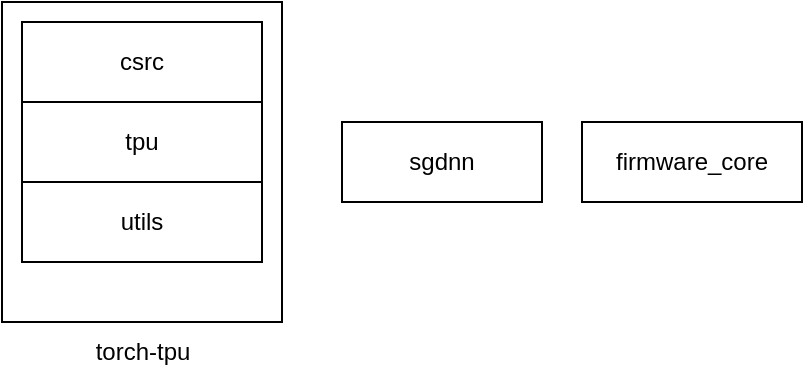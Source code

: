 <mxfile>
    <diagram id="e9BQPsLo5ePBHXaQwUQl" name="第 1 页">
        <mxGraphModel dx="1231" dy="849" grid="1" gridSize="10" guides="1" tooltips="1" connect="1" arrows="1" fold="1" page="1" pageScale="1" pageWidth="827" pageHeight="1169" math="0" shadow="0">
            <root>
                <mxCell id="0"/>
                <mxCell id="1" parent="0"/>
                <mxCell id="9" value="csrc" style="whiteSpace=wrap;html=1;" vertex="1" parent="1">
                    <mxGeometry x="200" y="160" width="140" height="160" as="geometry"/>
                </mxCell>
                <mxCell id="2" value="csrc" style="whiteSpace=wrap;html=1;" vertex="1" parent="1">
                    <mxGeometry x="210" y="170" width="120" height="40" as="geometry"/>
                </mxCell>
                <mxCell id="3" value="sgdnn" style="whiteSpace=wrap;html=1;" vertex="1" parent="1">
                    <mxGeometry x="370" y="220" width="100" height="40" as="geometry"/>
                </mxCell>
                <mxCell id="4" value="firmware_core" style="whiteSpace=wrap;html=1;" vertex="1" parent="1">
                    <mxGeometry x="490" y="220" width="110" height="40" as="geometry"/>
                </mxCell>
                <mxCell id="7" value="tpu" style="whiteSpace=wrap;html=1;" vertex="1" parent="1">
                    <mxGeometry x="210" y="210" width="120" height="40" as="geometry"/>
                </mxCell>
                <mxCell id="8" value="utils" style="whiteSpace=wrap;html=1;" vertex="1" parent="1">
                    <mxGeometry x="210" y="250" width="120" height="40" as="geometry"/>
                </mxCell>
                <mxCell id="10" value="torch-tpu" style="text;html=1;align=center;verticalAlign=middle;resizable=0;points=[];autosize=1;strokeColor=none;fillColor=none;" vertex="1" parent="1">
                    <mxGeometry x="235" y="320" width="70" height="30" as="geometry"/>
                </mxCell>
            </root>
        </mxGraphModel>
    </diagram>
</mxfile>